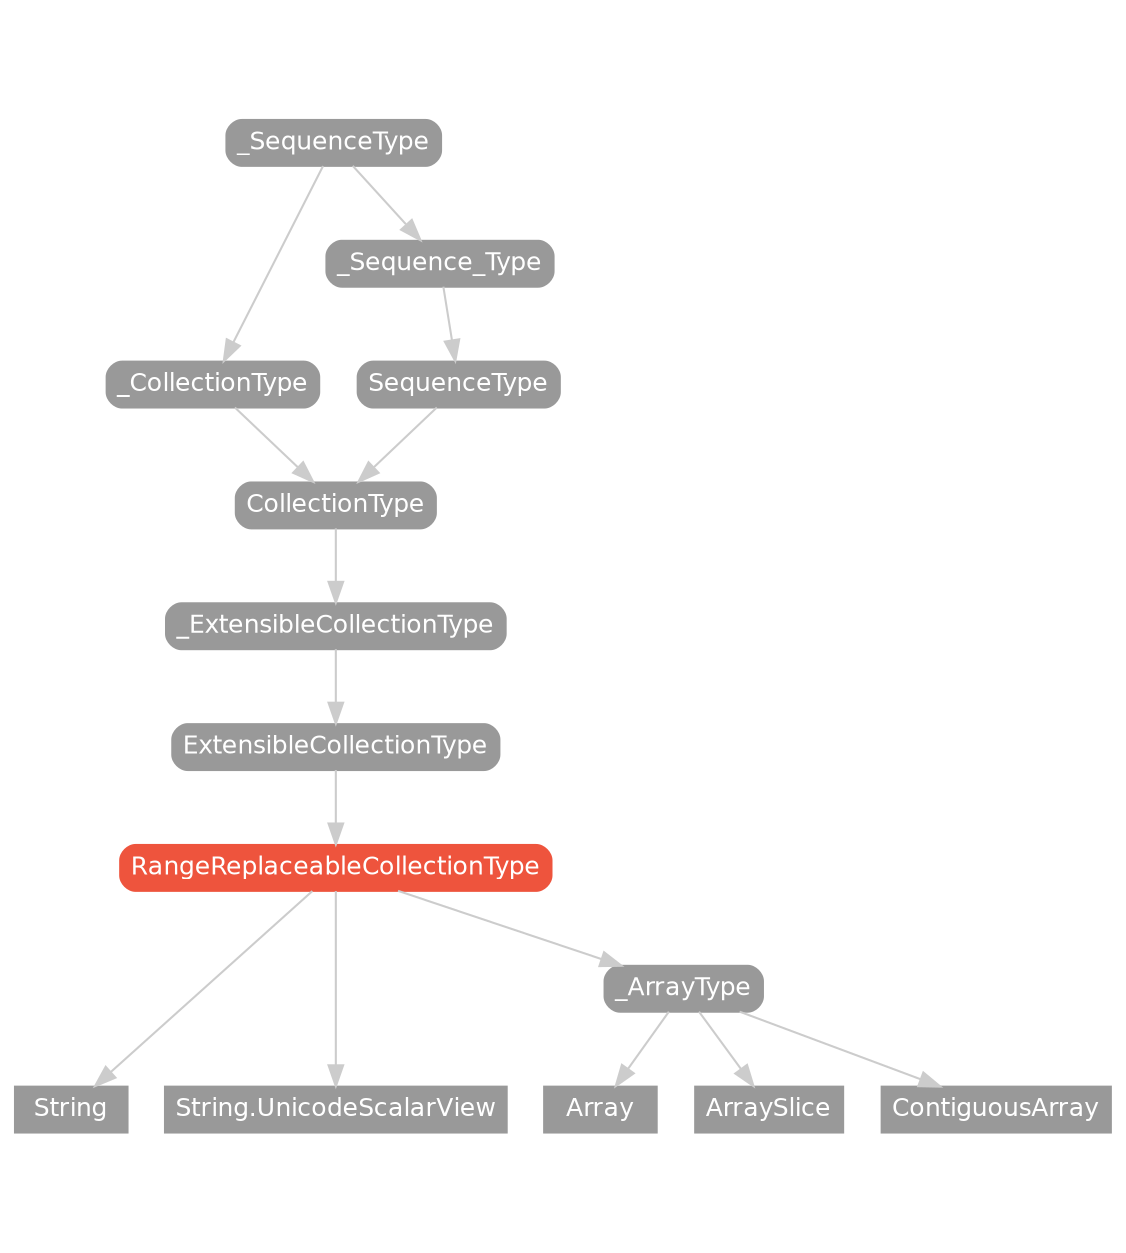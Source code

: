 strict digraph "RangeReplaceableCollectionType - Type Hierarchy - SwiftDoc.cn" {
    pad="0.1,0.8"
    node [shape=box, style="filled,rounded", color="#999999", fillcolor="#999999", fontcolor=white, fontname=Helvetica, fontnames="Helvetica,sansserif", fontsize=12, margin="0.07,0.05", height="0.3"]
    edge [color="#cccccc"]
    "Array" [URL="/type/Array/hierarchy/", style=filled]
    "ArraySlice" [URL="/type/ArraySlice/hierarchy/", style=filled]
    "CollectionType" [URL="/protocol/CollectionType/hierarchy/"]
    "ContiguousArray" [URL="/type/ContiguousArray/hierarchy/", style=filled]
    "ExtensibleCollectionType" [URL="/protocol/ExtensibleCollectionType/hierarchy/"]
    "RangeReplaceableCollectionType" [URL="/protocol/RangeReplaceableCollectionType/", style="filled,rounded", fillcolor="#ee543d", color="#ee543d"]
    "SequenceType" [URL="/protocol/SequenceType/hierarchy/"]
    "String" [URL="/type/String/hierarchy/", style=filled]
    "String.UnicodeScalarView" [URL="/type/String.UnicodeScalarView/hierarchy/", style=filled]
    "_ArrayType" [URL="/protocol/_ArrayType/hierarchy/"]
    "_CollectionType" [URL="/protocol/_CollectionType/hierarchy/"]
    "_ExtensibleCollectionType" [URL="/protocol/_ExtensibleCollectionType/hierarchy/"]
    "_SequenceType" [URL="/protocol/_SequenceType/hierarchy/"]
    "_Sequence_Type" [URL="/protocol/_Sequence_Type/hierarchy/"]    "RangeReplaceableCollectionType" -> "String"
    "RangeReplaceableCollectionType" -> "_ArrayType"
    "RangeReplaceableCollectionType" -> "String.UnicodeScalarView"
    "_ArrayType" -> "Array"
    "_ArrayType" -> "ArraySlice"
    "_ArrayType" -> "ContiguousArray"
    "ExtensibleCollectionType" -> "RangeReplaceableCollectionType"
    "_ExtensibleCollectionType" -> "ExtensibleCollectionType"
    "CollectionType" -> "_ExtensibleCollectionType"
    "_CollectionType" -> "CollectionType"
    "SequenceType" -> "CollectionType"
    "_SequenceType" -> "_CollectionType"
    "_Sequence_Type" -> "SequenceType"
    "_SequenceType" -> "_Sequence_Type"
    subgraph Types {
        rank = max; "String"; "String.UnicodeScalarView"; "Array"; "ArraySlice"; "ContiguousArray";
    }
}